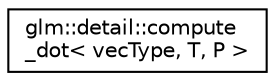 digraph "Graphical Class Hierarchy"
{
  edge [fontname="Helvetica",fontsize="10",labelfontname="Helvetica",labelfontsize="10"];
  node [fontname="Helvetica",fontsize="10",shape=record];
  rankdir="LR";
  Node1 [label="glm::detail::compute\l_dot\< vecType, T, P \>",height=0.2,width=0.4,color="black", fillcolor="white", style="filled",URL="$structglm_1_1detail_1_1compute__dot.html"];
}
